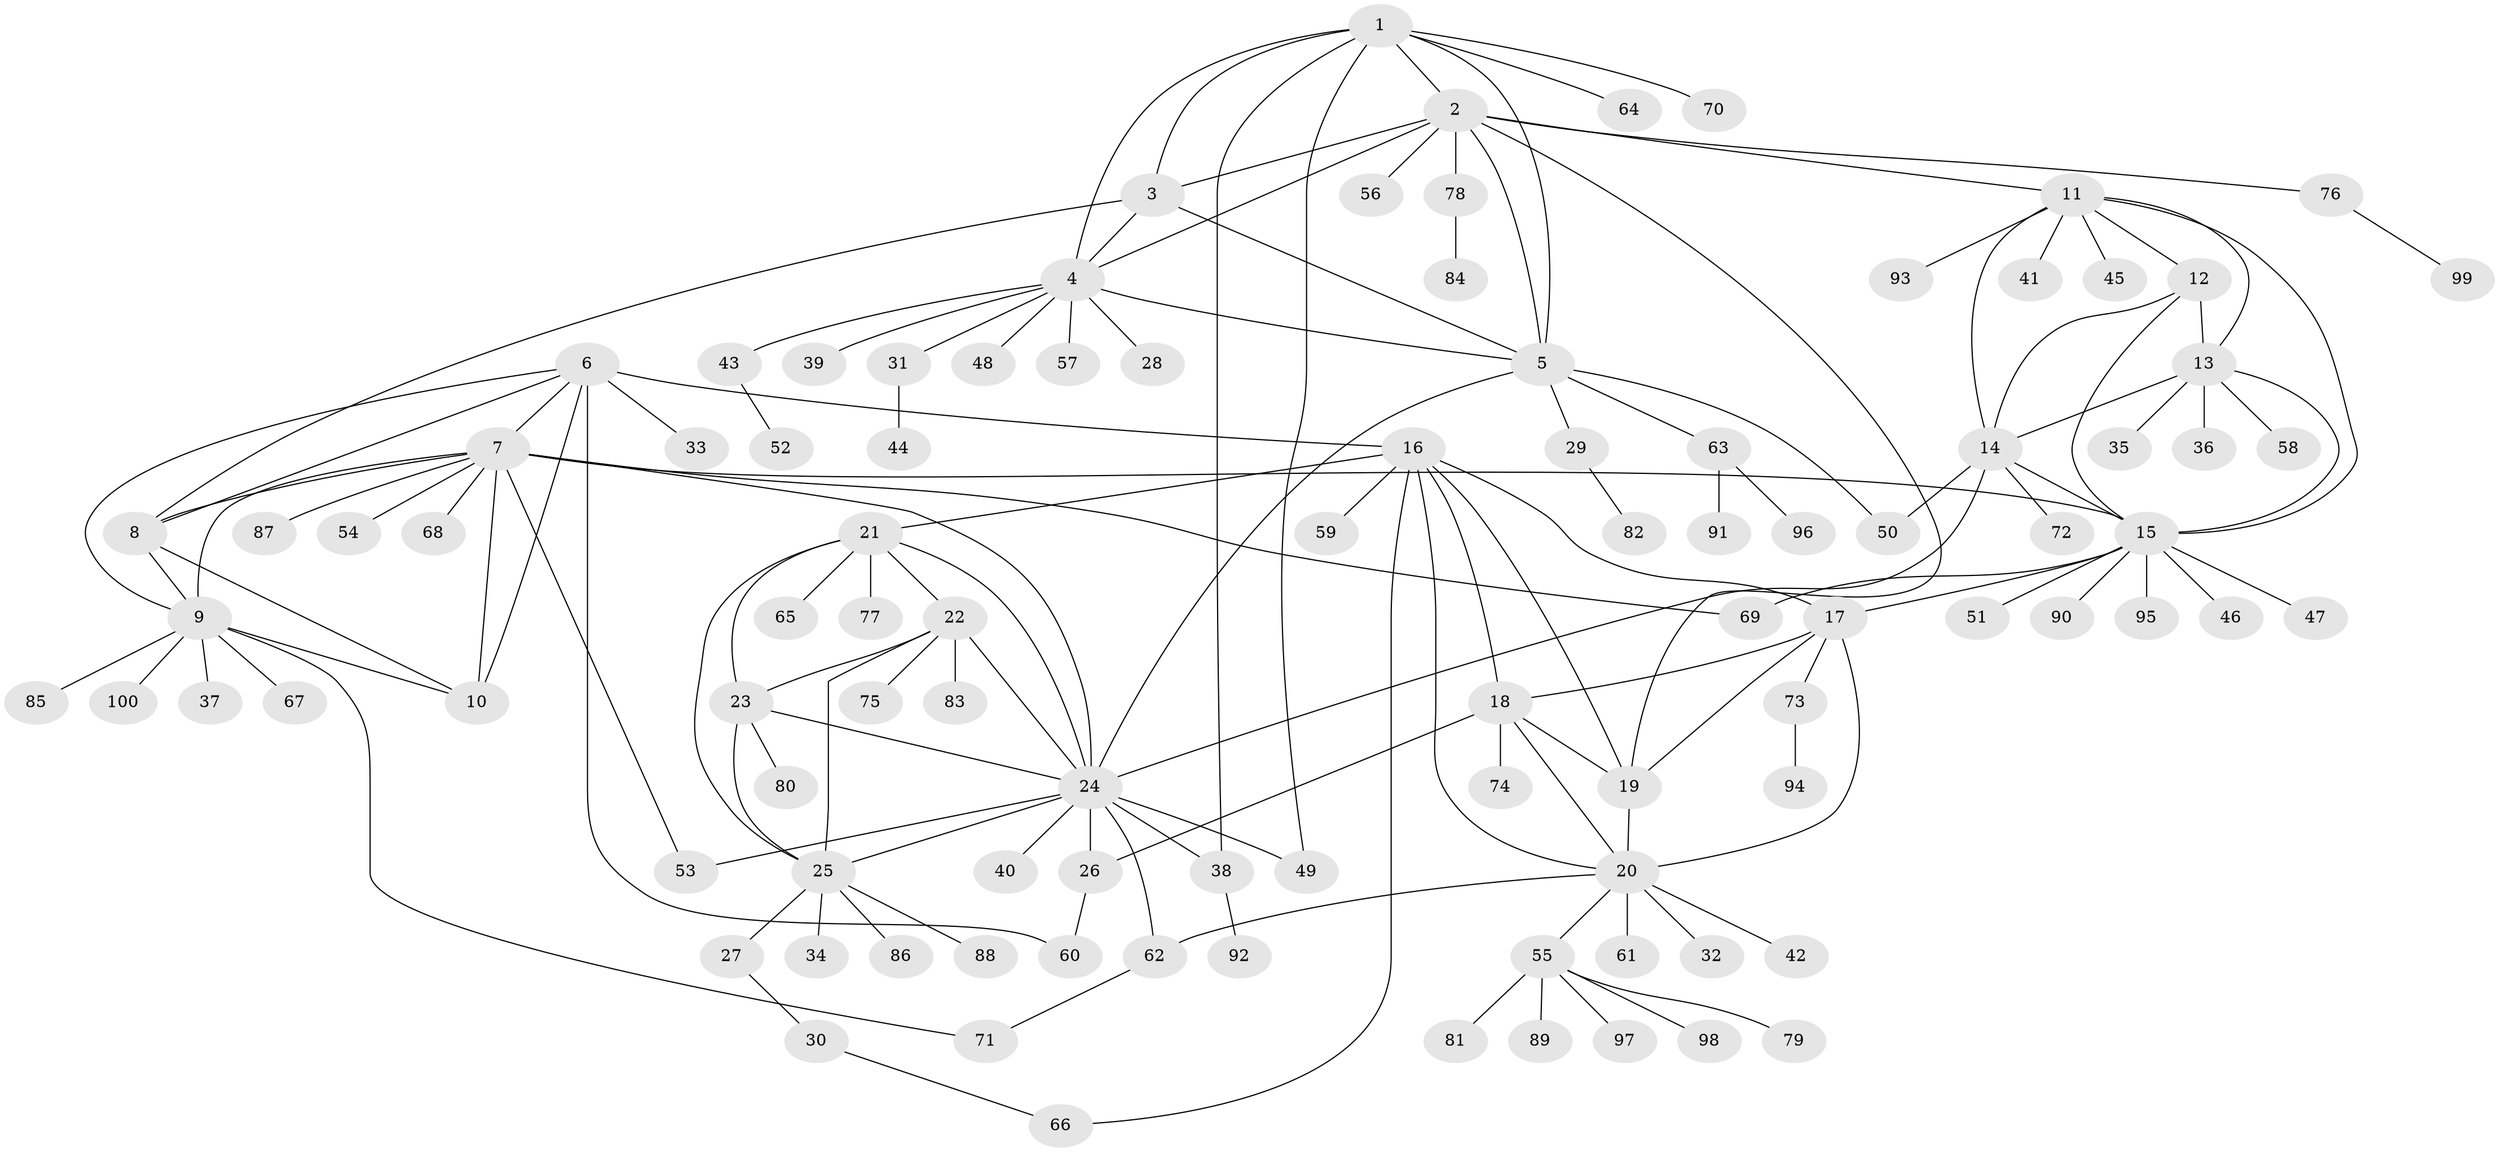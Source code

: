 // coarse degree distribution, {2: 0.05, 4: 0.05, 5: 0.075, 1: 0.725, 14: 0.025, 10: 0.025, 6: 0.05}
// Generated by graph-tools (version 1.1) at 2025/59/03/04/25 21:59:14]
// undirected, 100 vertices, 145 edges
graph export_dot {
graph [start="1"]
  node [color=gray90,style=filled];
  1;
  2;
  3;
  4;
  5;
  6;
  7;
  8;
  9;
  10;
  11;
  12;
  13;
  14;
  15;
  16;
  17;
  18;
  19;
  20;
  21;
  22;
  23;
  24;
  25;
  26;
  27;
  28;
  29;
  30;
  31;
  32;
  33;
  34;
  35;
  36;
  37;
  38;
  39;
  40;
  41;
  42;
  43;
  44;
  45;
  46;
  47;
  48;
  49;
  50;
  51;
  52;
  53;
  54;
  55;
  56;
  57;
  58;
  59;
  60;
  61;
  62;
  63;
  64;
  65;
  66;
  67;
  68;
  69;
  70;
  71;
  72;
  73;
  74;
  75;
  76;
  77;
  78;
  79;
  80;
  81;
  82;
  83;
  84;
  85;
  86;
  87;
  88;
  89;
  90;
  91;
  92;
  93;
  94;
  95;
  96;
  97;
  98;
  99;
  100;
  1 -- 2;
  1 -- 3;
  1 -- 4;
  1 -- 5;
  1 -- 38;
  1 -- 49;
  1 -- 64;
  1 -- 70;
  2 -- 3;
  2 -- 4;
  2 -- 5;
  2 -- 11;
  2 -- 19;
  2 -- 56;
  2 -- 76;
  2 -- 78;
  3 -- 4;
  3 -- 5;
  3 -- 8;
  4 -- 5;
  4 -- 28;
  4 -- 31;
  4 -- 39;
  4 -- 43;
  4 -- 48;
  4 -- 57;
  5 -- 24;
  5 -- 29;
  5 -- 50;
  5 -- 63;
  6 -- 7;
  6 -- 8;
  6 -- 9;
  6 -- 10;
  6 -- 16;
  6 -- 33;
  6 -- 60;
  7 -- 8;
  7 -- 9;
  7 -- 10;
  7 -- 15;
  7 -- 24;
  7 -- 53;
  7 -- 54;
  7 -- 68;
  7 -- 69;
  7 -- 87;
  8 -- 9;
  8 -- 10;
  9 -- 10;
  9 -- 37;
  9 -- 67;
  9 -- 71;
  9 -- 85;
  9 -- 100;
  11 -- 12;
  11 -- 13;
  11 -- 14;
  11 -- 15;
  11 -- 41;
  11 -- 45;
  11 -- 93;
  12 -- 13;
  12 -- 14;
  12 -- 15;
  13 -- 14;
  13 -- 15;
  13 -- 35;
  13 -- 36;
  13 -- 58;
  14 -- 15;
  14 -- 24;
  14 -- 50;
  14 -- 72;
  15 -- 17;
  15 -- 46;
  15 -- 47;
  15 -- 51;
  15 -- 69;
  15 -- 90;
  15 -- 95;
  16 -- 17;
  16 -- 18;
  16 -- 19;
  16 -- 20;
  16 -- 21;
  16 -- 59;
  16 -- 66;
  17 -- 18;
  17 -- 19;
  17 -- 20;
  17 -- 73;
  18 -- 19;
  18 -- 20;
  18 -- 26;
  18 -- 74;
  19 -- 20;
  20 -- 32;
  20 -- 42;
  20 -- 55;
  20 -- 61;
  20 -- 62;
  21 -- 22;
  21 -- 23;
  21 -- 24;
  21 -- 25;
  21 -- 65;
  21 -- 77;
  22 -- 23;
  22 -- 24;
  22 -- 25;
  22 -- 75;
  22 -- 83;
  23 -- 24;
  23 -- 25;
  23 -- 80;
  24 -- 25;
  24 -- 26;
  24 -- 38;
  24 -- 40;
  24 -- 49;
  24 -- 53;
  24 -- 62;
  25 -- 27;
  25 -- 34;
  25 -- 86;
  25 -- 88;
  26 -- 60;
  27 -- 30;
  29 -- 82;
  30 -- 66;
  31 -- 44;
  38 -- 92;
  43 -- 52;
  55 -- 79;
  55 -- 81;
  55 -- 89;
  55 -- 97;
  55 -- 98;
  62 -- 71;
  63 -- 91;
  63 -- 96;
  73 -- 94;
  76 -- 99;
  78 -- 84;
}
